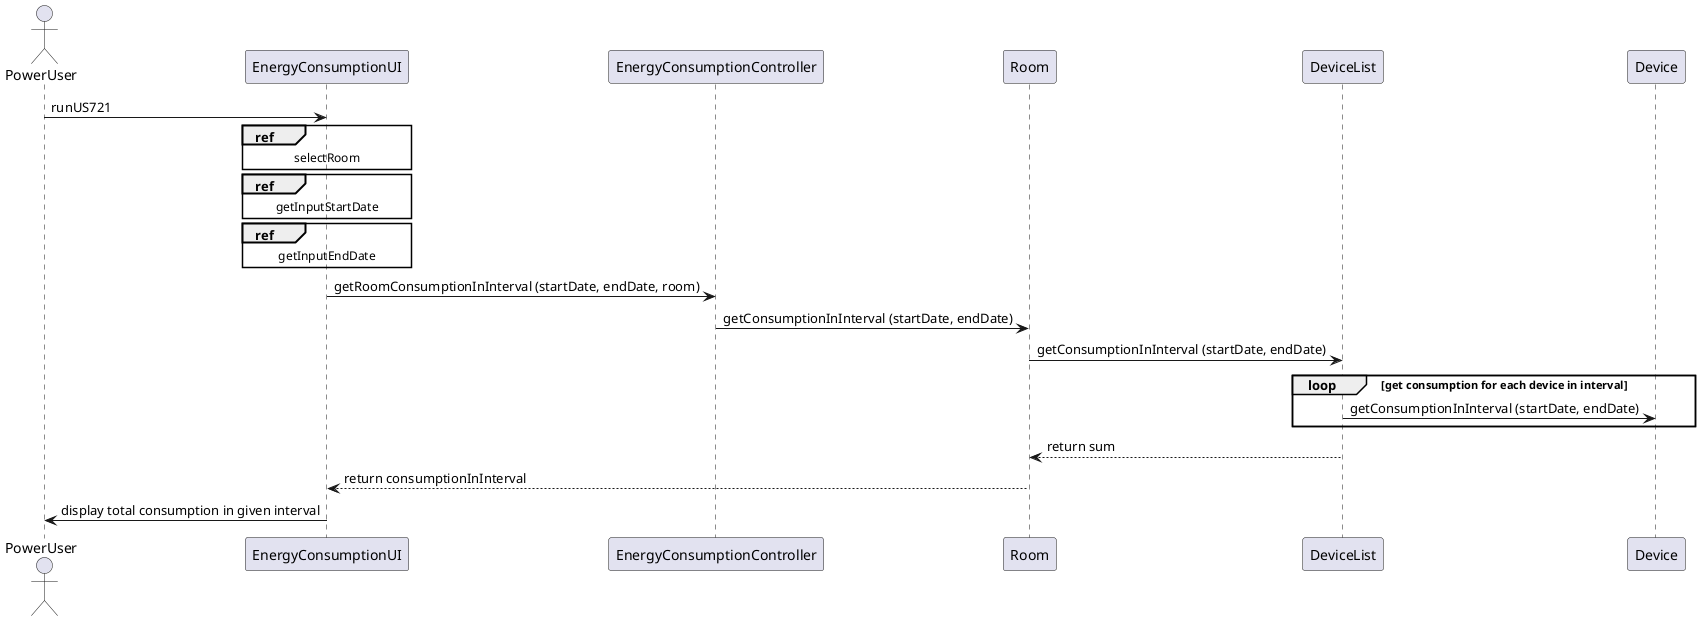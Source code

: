 @startuml

actor PowerUser
PowerUser -> EnergyConsumptionUI: runUS721
ref over EnergyConsumptionUI
selectRoom
end ref
ref over EnergyConsumptionUI
getInputStartDate
end ref
ref over EnergyConsumptionUI
getInputEndDate
end ref
EnergyConsumptionUI -> EnergyConsumptionController: getRoomConsumptionInInterval (startDate, endDate, room)
EnergyConsumptionController -> Room: getConsumptionInInterval (startDate, endDate)
Room -> DeviceList: getConsumptionInInterval (startDate, endDate)
loop get consumption for each device in interval
DeviceList -> Device: getConsumptionInInterval (startDate, endDate)
end
DeviceList --> Room: return sum
Room --> EnergyConsumptionUI: return consumptionInInterval
EnergyConsumptionUI -> PowerUser: display total consumption in given interval
@enduml